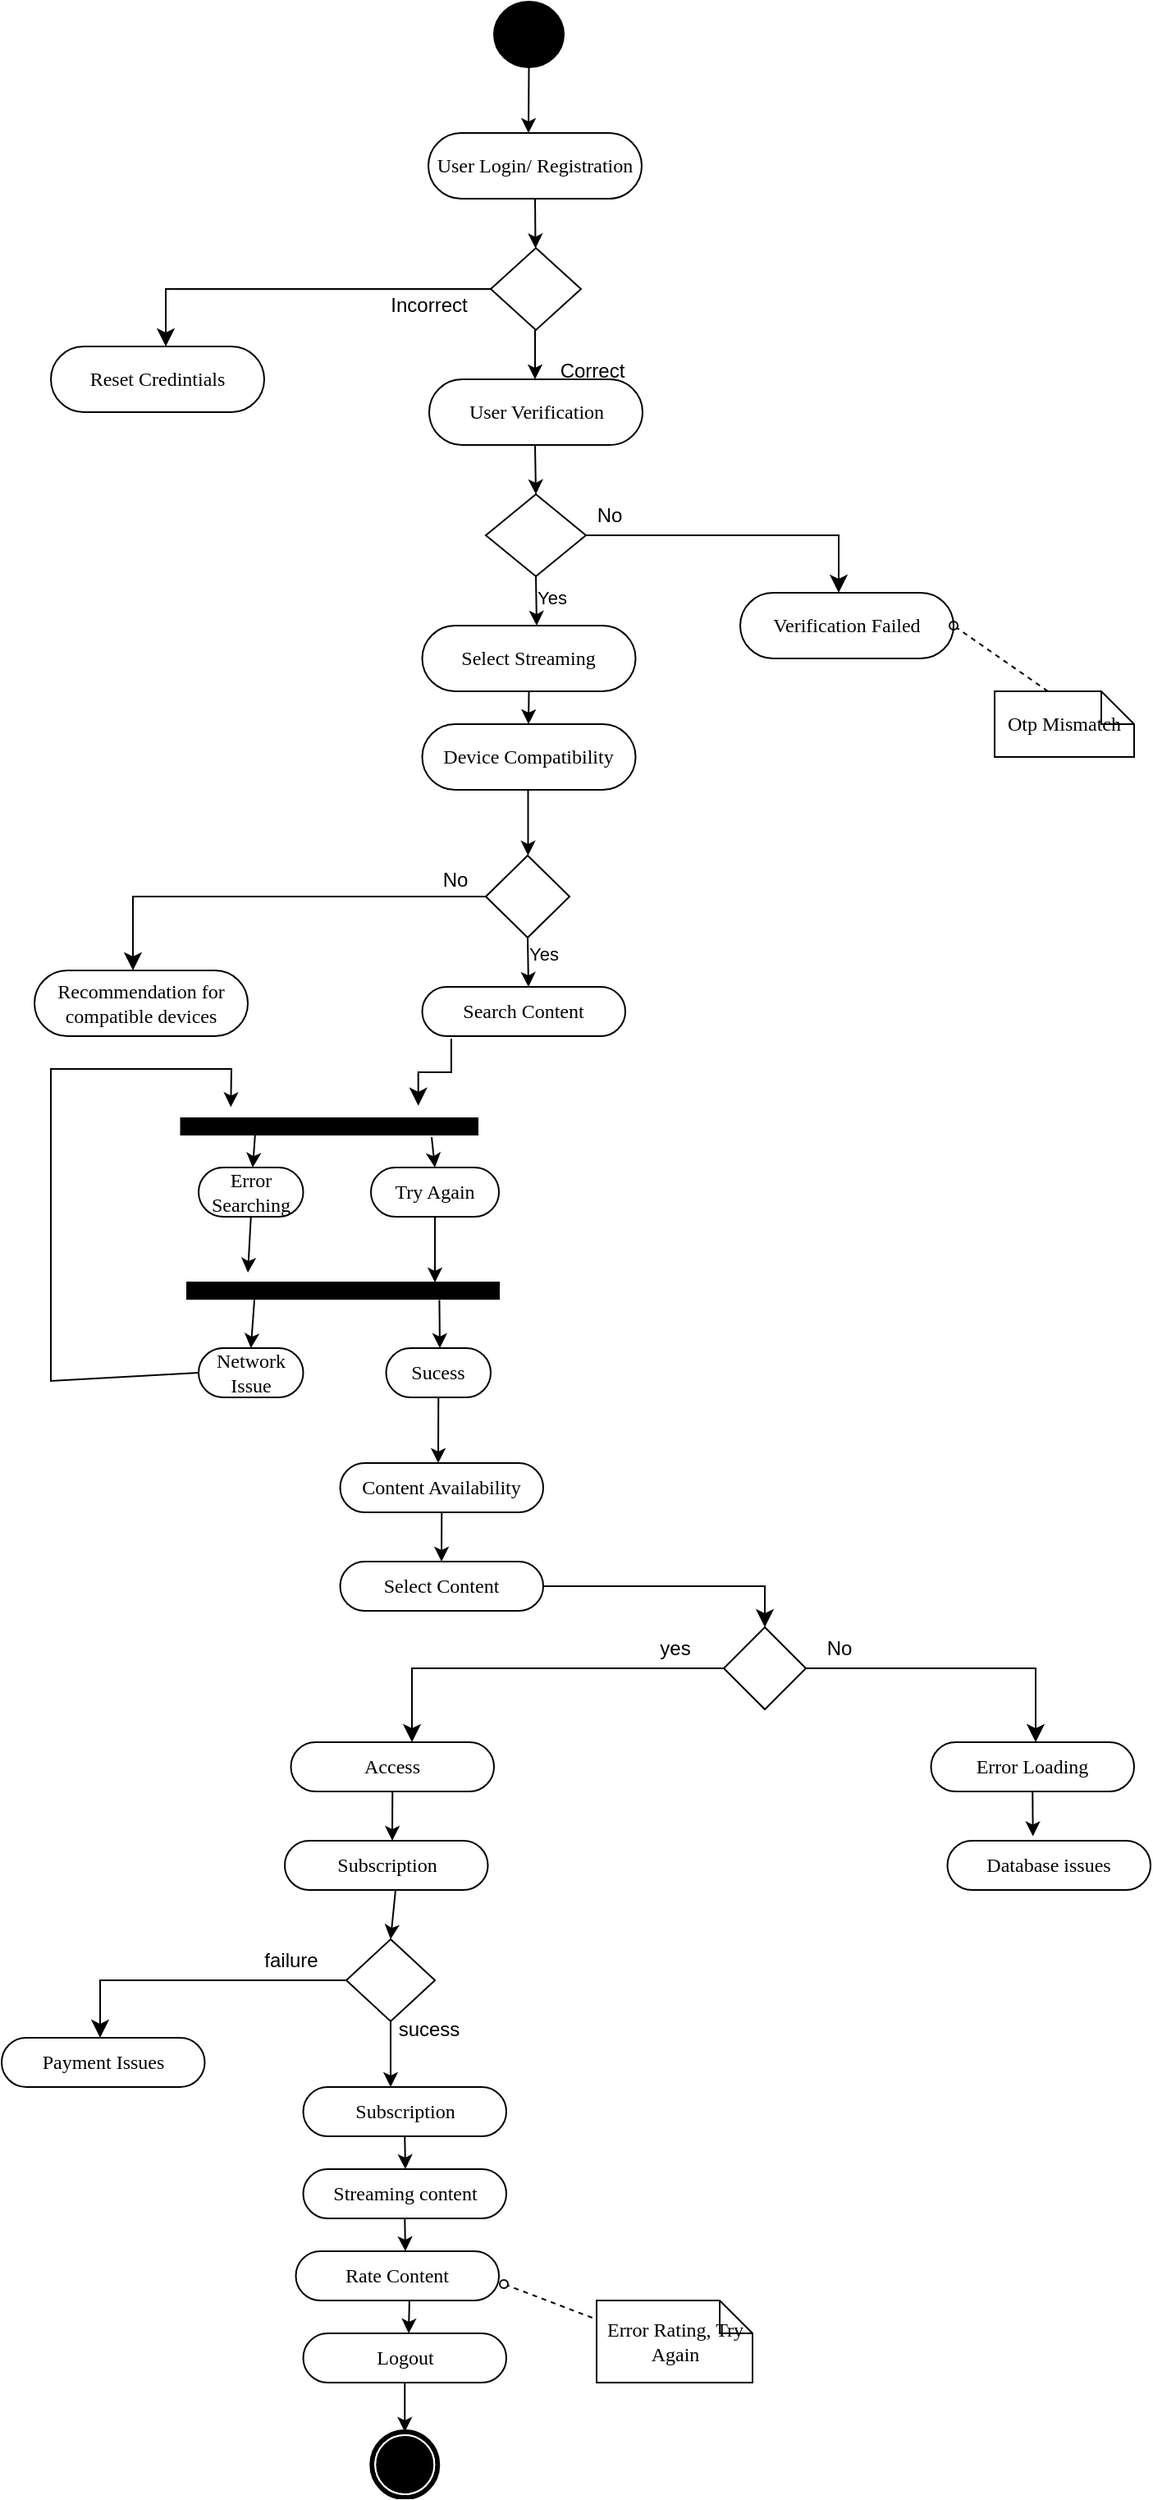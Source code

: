 <mxfile version="22.0.8" type="device">
  <diagram name="Page-1" id="0783ab3e-0a74-02c8-0abd-f7b4e66b4bec">
    <mxGraphModel dx="1500" dy="763" grid="1" gridSize="10" guides="1" tooltips="1" connect="1" arrows="1" fold="1" page="1" pageScale="1" pageWidth="850" pageHeight="1100" background="none" math="0" shadow="0">
      <root>
        <mxCell id="0" />
        <mxCell id="1" parent="0" />
        <mxCell id="HQDIqljjDy57_mh-VkCD-1" value="" style="ellipse;whiteSpace=wrap;html=1;rounded=0;shadow=0;comic=0;labelBackgroundColor=none;strokeWidth=1;fillColor=#000000;fontFamily=Verdana;fontSize=12;align=center;" vertex="1" parent="1">
          <mxGeometry x="400" y="1060" width="42.5" height="40" as="geometry" />
        </mxCell>
        <mxCell id="HQDIqljjDy57_mh-VkCD-5" value="User Login/ Registration" style="rounded=1;whiteSpace=wrap;html=1;shadow=0;comic=0;labelBackgroundColor=none;strokeWidth=1;fontFamily=Verdana;fontSize=12;align=center;arcSize=50;" vertex="1" parent="1">
          <mxGeometry x="360" y="1140" width="130" height="40" as="geometry" />
        </mxCell>
        <mxCell id="HQDIqljjDy57_mh-VkCD-6" value="" style="endArrow=classic;html=1;rounded=0;exitX=0.5;exitY=1;exitDx=0;exitDy=0;" edge="1" parent="1" source="HQDIqljjDy57_mh-VkCD-1">
          <mxGeometry width="50" height="50" relative="1" as="geometry">
            <mxPoint x="340" y="1160" as="sourcePoint" />
            <mxPoint x="421" y="1140" as="targetPoint" />
          </mxGeometry>
        </mxCell>
        <mxCell id="HQDIqljjDy57_mh-VkCD-7" value="" style="endArrow=classic;html=1;rounded=0;exitX=0.5;exitY=1;exitDx=0;exitDy=0;" edge="1" parent="1" source="HQDIqljjDy57_mh-VkCD-8">
          <mxGeometry width="50" height="50" relative="1" as="geometry">
            <mxPoint x="425" y="1180" as="sourcePoint" />
            <mxPoint x="425" y="1220" as="targetPoint" />
          </mxGeometry>
        </mxCell>
        <mxCell id="HQDIqljjDy57_mh-VkCD-9" value="Correct" style="text;html=1;strokeColor=none;fillColor=none;align=center;verticalAlign=middle;whiteSpace=wrap;rounded=0;" vertex="1" parent="1">
          <mxGeometry x="430" y="1270" width="60" height="30" as="geometry" />
        </mxCell>
        <mxCell id="HQDIqljjDy57_mh-VkCD-10" value="" style="endArrow=classic;html=1;rounded=0;exitX=0.5;exitY=1;exitDx=0;exitDy=0;" edge="1" parent="1" target="HQDIqljjDy57_mh-VkCD-8">
          <mxGeometry width="50" height="50" relative="1" as="geometry">
            <mxPoint x="425" y="1180" as="sourcePoint" />
            <mxPoint x="425" y="1220" as="targetPoint" />
          </mxGeometry>
        </mxCell>
        <mxCell id="HQDIqljjDy57_mh-VkCD-8" value="" style="rhombus;whiteSpace=wrap;html=1;" vertex="1" parent="1">
          <mxGeometry x="398" y="1210" width="55" height="50" as="geometry" />
        </mxCell>
        <mxCell id="HQDIqljjDy57_mh-VkCD-11" value="" style="endArrow=classic;html=1;rounded=0;" edge="1" parent="1">
          <mxGeometry width="50" height="50" relative="1" as="geometry">
            <mxPoint x="425" y="1260" as="sourcePoint" />
            <mxPoint x="425" y="1290" as="targetPoint" />
          </mxGeometry>
        </mxCell>
        <mxCell id="HQDIqljjDy57_mh-VkCD-13" value="" style="edgeStyle=segmentEdgeStyle;endArrow=classic;html=1;curved=0;rounded=0;endSize=8;startSize=8;exitX=0;exitY=0.5;exitDx=0;exitDy=0;" edge="1" parent="1" source="HQDIqljjDy57_mh-VkCD-8">
          <mxGeometry width="50" height="50" relative="1" as="geometry">
            <mxPoint x="160" y="1290" as="sourcePoint" />
            <mxPoint x="200" y="1270" as="targetPoint" />
          </mxGeometry>
        </mxCell>
        <mxCell id="HQDIqljjDy57_mh-VkCD-14" value="Reset Credintials" style="rounded=1;whiteSpace=wrap;html=1;shadow=0;comic=0;labelBackgroundColor=none;strokeWidth=1;fontFamily=Verdana;fontSize=12;align=center;arcSize=50;" vertex="1" parent="1">
          <mxGeometry x="130" y="1270" width="130" height="40" as="geometry" />
        </mxCell>
        <mxCell id="HQDIqljjDy57_mh-VkCD-15" value="User Verification" style="rounded=1;whiteSpace=wrap;html=1;shadow=0;comic=0;labelBackgroundColor=none;strokeWidth=1;fontFamily=Verdana;fontSize=12;align=center;arcSize=50;" vertex="1" parent="1">
          <mxGeometry x="360.5" y="1290" width="130" height="40" as="geometry" />
        </mxCell>
        <mxCell id="HQDIqljjDy57_mh-VkCD-16" value="Incorrect" style="text;html=1;align=center;verticalAlign=middle;resizable=0;points=[];autosize=1;strokeColor=none;fillColor=none;" vertex="1" parent="1">
          <mxGeometry x="325" y="1230" width="70" height="30" as="geometry" />
        </mxCell>
        <mxCell id="HQDIqljjDy57_mh-VkCD-19" value="" style="endArrow=classic;html=1;rounded=0;entryX=0.5;entryY=0;entryDx=0;entryDy=0;" edge="1" parent="1" target="HQDIqljjDy57_mh-VkCD-20">
          <mxGeometry width="50" height="50" relative="1" as="geometry">
            <mxPoint x="425" y="1330" as="sourcePoint" />
            <mxPoint x="425" y="1380" as="targetPoint" />
          </mxGeometry>
        </mxCell>
        <mxCell id="HQDIqljjDy57_mh-VkCD-20" value="" style="rhombus;whiteSpace=wrap;html=1;" vertex="1" parent="1">
          <mxGeometry x="395" y="1360" width="61" height="50" as="geometry" />
        </mxCell>
        <mxCell id="HQDIqljjDy57_mh-VkCD-21" value="" style="edgeStyle=segmentEdgeStyle;endArrow=classic;html=1;curved=0;rounded=0;endSize=8;startSize=8;exitX=1;exitY=0.5;exitDx=0;exitDy=0;" edge="1" parent="1" source="HQDIqljjDy57_mh-VkCD-20">
          <mxGeometry width="50" height="50" relative="1" as="geometry">
            <mxPoint x="560" y="1410" as="sourcePoint" />
            <mxPoint x="610" y="1420" as="targetPoint" />
          </mxGeometry>
        </mxCell>
        <mxCell id="HQDIqljjDy57_mh-VkCD-22" value="Verification Failed" style="rounded=1;whiteSpace=wrap;html=1;shadow=0;comic=0;labelBackgroundColor=none;strokeWidth=1;fontFamily=Verdana;fontSize=12;align=center;arcSize=50;" vertex="1" parent="1">
          <mxGeometry x="550" y="1420" width="130" height="40" as="geometry" />
        </mxCell>
        <mxCell id="HQDIqljjDy57_mh-VkCD-23" value="" style="endArrow=classic;html=1;rounded=0;exitX=0.5;exitY=1;exitDx=0;exitDy=0;" edge="1" parent="1" source="HQDIqljjDy57_mh-VkCD-20">
          <mxGeometry width="50" height="50" relative="1" as="geometry">
            <mxPoint x="310" y="1470" as="sourcePoint" />
            <mxPoint x="426" y="1440" as="targetPoint" />
          </mxGeometry>
        </mxCell>
        <mxCell id="HQDIqljjDy57_mh-VkCD-26" value="Yes" style="edgeLabel;html=1;align=center;verticalAlign=middle;resizable=0;points=[];" vertex="1" connectable="0" parent="HQDIqljjDy57_mh-VkCD-23">
          <mxGeometry x="-0.136" y="9" relative="1" as="geometry">
            <mxPoint as="offset" />
          </mxGeometry>
        </mxCell>
        <mxCell id="HQDIqljjDy57_mh-VkCD-24" value="Select Streaming" style="rounded=1;whiteSpace=wrap;html=1;shadow=0;comic=0;labelBackgroundColor=none;strokeWidth=1;fontFamily=Verdana;fontSize=12;align=center;arcSize=50;" vertex="1" parent="1">
          <mxGeometry x="356.25" y="1440" width="130" height="40" as="geometry" />
        </mxCell>
        <mxCell id="HQDIqljjDy57_mh-VkCD-25" value="No" style="text;html=1;align=center;verticalAlign=middle;resizable=0;points=[];autosize=1;strokeColor=none;fillColor=none;" vertex="1" parent="1">
          <mxGeometry x="450" y="1358" width="40" height="30" as="geometry" />
        </mxCell>
        <mxCell id="HQDIqljjDy57_mh-VkCD-27" value="Otp Mismatch" style="shape=note;whiteSpace=wrap;html=1;rounded=0;shadow=0;comic=0;labelBackgroundColor=none;strokeWidth=1;fontFamily=Verdana;fontSize=12;align=center;size=20;" vertex="1" parent="1">
          <mxGeometry x="705" y="1480" width="85" height="40" as="geometry" />
        </mxCell>
        <mxCell id="HQDIqljjDy57_mh-VkCD-28" value="" style="endArrow=classic;html=1;rounded=0;exitX=0.5;exitY=1;exitDx=0;exitDy=0;" edge="1" parent="1" source="HQDIqljjDy57_mh-VkCD-24">
          <mxGeometry width="50" height="50" relative="1" as="geometry">
            <mxPoint x="320" y="1540" as="sourcePoint" />
            <mxPoint x="421" y="1500" as="targetPoint" />
          </mxGeometry>
        </mxCell>
        <mxCell id="HQDIqljjDy57_mh-VkCD-29" value="Device Compatibility" style="rounded=1;whiteSpace=wrap;html=1;shadow=0;comic=0;labelBackgroundColor=none;strokeWidth=1;fontFamily=Verdana;fontSize=12;align=center;arcSize=50;" vertex="1" parent="1">
          <mxGeometry x="356.25" y="1500" width="130" height="40" as="geometry" />
        </mxCell>
        <mxCell id="HQDIqljjDy57_mh-VkCD-30" value="" style="rhombus;whiteSpace=wrap;html=1;" vertex="1" parent="1">
          <mxGeometry x="395" y="1580" width="51" height="50" as="geometry" />
        </mxCell>
        <mxCell id="HQDIqljjDy57_mh-VkCD-31" value="" style="endArrow=classic;html=1;rounded=0;" edge="1" parent="1">
          <mxGeometry width="50" height="50" relative="1" as="geometry">
            <mxPoint x="420.75" y="1540" as="sourcePoint" />
            <mxPoint x="420.75" y="1580" as="targetPoint" />
          </mxGeometry>
        </mxCell>
        <mxCell id="HQDIqljjDy57_mh-VkCD-32" value="" style="endArrow=classic;html=1;rounded=0;exitX=0.5;exitY=1;exitDx=0;exitDy=0;" edge="1" parent="1" source="HQDIqljjDy57_mh-VkCD-30">
          <mxGeometry width="50" height="50" relative="1" as="geometry">
            <mxPoint x="290" y="1700" as="sourcePoint" />
            <mxPoint x="421" y="1660" as="targetPoint" />
          </mxGeometry>
        </mxCell>
        <mxCell id="HQDIqljjDy57_mh-VkCD-33" value="" style="edgeStyle=segmentEdgeStyle;endArrow=classic;html=1;curved=0;rounded=0;endSize=8;startSize=8;exitX=0;exitY=0.5;exitDx=0;exitDy=0;" edge="1" parent="1" source="HQDIqljjDy57_mh-VkCD-30">
          <mxGeometry width="50" height="50" relative="1" as="geometry">
            <mxPoint x="130" y="1670" as="sourcePoint" />
            <mxPoint x="180" y="1650" as="targetPoint" />
          </mxGeometry>
        </mxCell>
        <mxCell id="HQDIqljjDy57_mh-VkCD-34" value="Recommendation for compatible devices" style="rounded=1;whiteSpace=wrap;html=1;shadow=0;comic=0;labelBackgroundColor=none;strokeWidth=1;fontFamily=Verdana;fontSize=12;align=center;arcSize=50;" vertex="1" parent="1">
          <mxGeometry x="120" y="1650" width="130" height="40" as="geometry" />
        </mxCell>
        <mxCell id="HQDIqljjDy57_mh-VkCD-35" value="Yes" style="edgeLabel;html=1;align=center;verticalAlign=middle;resizable=0;points=[];" vertex="1" connectable="0" parent="1">
          <mxGeometry x="429.995" y="1639.998" as="geometry" />
        </mxCell>
        <mxCell id="HQDIqljjDy57_mh-VkCD-36" value="Search Content" style="rounded=1;whiteSpace=wrap;html=1;shadow=0;comic=0;labelBackgroundColor=none;strokeWidth=1;fontFamily=Verdana;fontSize=12;align=center;arcSize=50;" vertex="1" parent="1">
          <mxGeometry x="356.25" y="1660" width="123.75" height="30" as="geometry" />
        </mxCell>
        <mxCell id="HQDIqljjDy57_mh-VkCD-37" value="No" style="text;html=1;align=center;verticalAlign=middle;resizable=0;points=[];autosize=1;strokeColor=none;fillColor=none;" vertex="1" parent="1">
          <mxGeometry x="356.25" y="1580" width="40" height="30" as="geometry" />
        </mxCell>
        <mxCell id="HQDIqljjDy57_mh-VkCD-38" value="" style="whiteSpace=wrap;html=1;rounded=0;shadow=0;comic=0;labelBackgroundColor=none;strokeWidth=1;fillColor=#000000;fontFamily=Verdana;fontSize=12;align=center;rotation=0;" vertex="1" parent="1">
          <mxGeometry x="209.25" y="1740" width="180.75" height="10" as="geometry" />
        </mxCell>
        <mxCell id="HQDIqljjDy57_mh-VkCD-39" value="" style="edgeStyle=elbowEdgeStyle;elbow=vertical;endArrow=classic;html=1;curved=0;rounded=0;endSize=8;startSize=8;entryX=0.8;entryY=-0.76;entryDx=0;entryDy=0;entryPerimeter=0;exitX=0.143;exitY=1.053;exitDx=0;exitDy=0;exitPerimeter=0;" edge="1" parent="1" source="HQDIqljjDy57_mh-VkCD-36" target="HQDIqljjDy57_mh-VkCD-38">
          <mxGeometry width="50" height="50" relative="1" as="geometry">
            <mxPoint x="530" y="1720" as="sourcePoint" />
            <mxPoint x="580" y="1670" as="targetPoint" />
          </mxGeometry>
        </mxCell>
        <mxCell id="HQDIqljjDy57_mh-VkCD-41" value="" style="endArrow=classic;html=1;rounded=0;exitX=0.25;exitY=1;exitDx=0;exitDy=0;" edge="1" parent="1" source="HQDIqljjDy57_mh-VkCD-45">
          <mxGeometry width="50" height="50" relative="1" as="geometry">
            <mxPoint x="60" y="1820" as="sourcePoint" />
            <mxPoint x="246" y="1780" as="targetPoint" />
          </mxGeometry>
        </mxCell>
        <mxCell id="HQDIqljjDy57_mh-VkCD-42" value="" style="whiteSpace=wrap;html=1;rounded=0;shadow=0;comic=0;labelBackgroundColor=none;strokeWidth=1;fillColor=#000000;fontFamily=Verdana;fontSize=12;align=center;rotation=0;" vertex="1" parent="1">
          <mxGeometry x="213" y="1840" width="190" height="10" as="geometry" />
        </mxCell>
        <mxCell id="HQDIqljjDy57_mh-VkCD-44" value="Try Again" style="rounded=1;whiteSpace=wrap;html=1;shadow=0;comic=0;labelBackgroundColor=none;strokeWidth=1;fontFamily=Verdana;fontSize=12;align=center;arcSize=50;" vertex="1" parent="1">
          <mxGeometry x="325" y="1770" width="78" height="30" as="geometry" />
        </mxCell>
        <mxCell id="HQDIqljjDy57_mh-VkCD-47" value="" style="endArrow=classic;html=1;rounded=0;exitX=0.845;exitY=1.16;exitDx=0;exitDy=0;exitPerimeter=0;entryX=0.5;entryY=0;entryDx=0;entryDy=0;" edge="1" parent="1" source="HQDIqljjDy57_mh-VkCD-38" target="HQDIqljjDy57_mh-VkCD-44">
          <mxGeometry width="50" height="50" relative="1" as="geometry">
            <mxPoint x="320" y="1900" as="sourcePoint" />
            <mxPoint x="320" y="1920" as="targetPoint" />
          </mxGeometry>
        </mxCell>
        <mxCell id="HQDIqljjDy57_mh-VkCD-48" value="" style="endArrow=classic;html=1;rounded=0;exitX=0.25;exitY=1;exitDx=0;exitDy=0;" edge="1" parent="1" source="HQDIqljjDy57_mh-VkCD-38" target="HQDIqljjDy57_mh-VkCD-45">
          <mxGeometry width="50" height="50" relative="1" as="geometry">
            <mxPoint x="254" y="1750" as="sourcePoint" />
            <mxPoint x="246" y="1780" as="targetPoint" />
          </mxGeometry>
        </mxCell>
        <mxCell id="HQDIqljjDy57_mh-VkCD-45" value="Error Searching" style="rounded=1;whiteSpace=wrap;html=1;shadow=0;comic=0;labelBackgroundColor=none;strokeWidth=1;fontFamily=Verdana;fontSize=12;align=center;arcSize=50;" vertex="1" parent="1">
          <mxGeometry x="220" y="1770" width="63.75" height="30" as="geometry" />
        </mxCell>
        <mxCell id="HQDIqljjDy57_mh-VkCD-50" value="" style="endArrow=classic;html=1;rounded=0;exitX=0.5;exitY=1;exitDx=0;exitDy=0;" edge="1" parent="1" source="HQDIqljjDy57_mh-VkCD-44">
          <mxGeometry width="50" height="50" relative="1" as="geometry">
            <mxPoint x="330" y="1960" as="sourcePoint" />
            <mxPoint x="364" y="1840" as="targetPoint" />
          </mxGeometry>
        </mxCell>
        <mxCell id="HQDIqljjDy57_mh-VkCD-51" value="" style="endArrow=classic;html=1;rounded=0;exitX=0.5;exitY=1;exitDx=0;exitDy=0;entryX=0.195;entryY=-0.6;entryDx=0;entryDy=0;entryPerimeter=0;" edge="1" parent="1" source="HQDIqljjDy57_mh-VkCD-45" target="HQDIqljjDy57_mh-VkCD-42">
          <mxGeometry width="50" height="50" relative="1" as="geometry">
            <mxPoint x="80" y="1880" as="sourcePoint" />
            <mxPoint x="80" y="1910" as="targetPoint" />
          </mxGeometry>
        </mxCell>
        <mxCell id="HQDIqljjDy57_mh-VkCD-52" value="Network Issue" style="rounded=1;whiteSpace=wrap;html=1;shadow=0;comic=0;labelBackgroundColor=none;strokeWidth=1;fontFamily=Verdana;fontSize=12;align=center;arcSize=50;" vertex="1" parent="1">
          <mxGeometry x="220" y="1880" width="63.75" height="30" as="geometry" />
        </mxCell>
        <mxCell id="HQDIqljjDy57_mh-VkCD-53" value="" style="endArrow=classic;html=1;rounded=0;exitX=0.216;exitY=1;exitDx=0;exitDy=0;exitPerimeter=0;entryX=0.5;entryY=0;entryDx=0;entryDy=0;" edge="1" parent="1" source="HQDIqljjDy57_mh-VkCD-42" target="HQDIqljjDy57_mh-VkCD-52">
          <mxGeometry width="50" height="50" relative="1" as="geometry">
            <mxPoint x="60" y="1850" as="sourcePoint" />
            <mxPoint x="60" y="1880" as="targetPoint" />
          </mxGeometry>
        </mxCell>
        <mxCell id="HQDIqljjDy57_mh-VkCD-54" value="" style="endArrow=classic;html=1;rounded=0;exitX=0.809;exitY=1.08;exitDx=0;exitDy=0;exitPerimeter=0;" edge="1" parent="1" source="HQDIqljjDy57_mh-VkCD-42">
          <mxGeometry width="50" height="50" relative="1" as="geometry">
            <mxPoint x="360" y="1920" as="sourcePoint" />
            <mxPoint x="367" y="1880" as="targetPoint" />
          </mxGeometry>
        </mxCell>
        <mxCell id="HQDIqljjDy57_mh-VkCD-55" value="Sucess" style="rounded=1;whiteSpace=wrap;html=1;shadow=0;comic=0;labelBackgroundColor=none;strokeWidth=1;fontFamily=Verdana;fontSize=12;align=center;arcSize=50;" vertex="1" parent="1">
          <mxGeometry x="334.25" y="1880" width="63.75" height="30" as="geometry" />
        </mxCell>
        <mxCell id="HQDIqljjDy57_mh-VkCD-57" value="" style="endArrow=classic;html=1;rounded=0;exitX=0;exitY=0.5;exitDx=0;exitDy=0;entryX=0.168;entryY=-0.68;entryDx=0;entryDy=0;entryPerimeter=0;" edge="1" parent="1" source="HQDIqljjDy57_mh-VkCD-52" target="HQDIqljjDy57_mh-VkCD-38">
          <mxGeometry width="50" height="50" relative="1" as="geometry">
            <mxPoint x="90" y="1830" as="sourcePoint" />
            <mxPoint x="180" y="1750" as="targetPoint" />
            <Array as="points">
              <mxPoint x="130" y="1900" />
              <mxPoint x="130" y="1710" />
              <mxPoint x="240" y="1710" />
            </Array>
          </mxGeometry>
        </mxCell>
        <mxCell id="HQDIqljjDy57_mh-VkCD-58" value="" style="endArrow=classic;html=1;rounded=0;exitX=0.5;exitY=1;exitDx=0;exitDy=0;" edge="1" parent="1" source="HQDIqljjDy57_mh-VkCD-55">
          <mxGeometry width="50" height="50" relative="1" as="geometry">
            <mxPoint x="420" y="1990" as="sourcePoint" />
            <mxPoint x="366" y="1950" as="targetPoint" />
          </mxGeometry>
        </mxCell>
        <mxCell id="HQDIqljjDy57_mh-VkCD-59" value="Content Availability" style="rounded=1;whiteSpace=wrap;html=1;shadow=0;comic=0;labelBackgroundColor=none;strokeWidth=1;fontFamily=Verdana;fontSize=12;align=center;arcSize=50;" vertex="1" parent="1">
          <mxGeometry x="306.25" y="1950" width="123.75" height="30" as="geometry" />
        </mxCell>
        <mxCell id="HQDIqljjDy57_mh-VkCD-61" value="" style="endArrow=classic;html=1;rounded=0;exitX=0.5;exitY=1;exitDx=0;exitDy=0;" edge="1" parent="1" source="HQDIqljjDy57_mh-VkCD-59">
          <mxGeometry width="50" height="50" relative="1" as="geometry">
            <mxPoint x="350" y="2060" as="sourcePoint" />
            <mxPoint x="368" y="2010" as="targetPoint" />
          </mxGeometry>
        </mxCell>
        <mxCell id="HQDIqljjDy57_mh-VkCD-62" value="Select Content" style="rounded=1;whiteSpace=wrap;html=1;shadow=0;comic=0;labelBackgroundColor=none;strokeWidth=1;fontFamily=Verdana;fontSize=12;align=center;arcSize=50;" vertex="1" parent="1">
          <mxGeometry x="306.25" y="2010" width="123.75" height="30" as="geometry" />
        </mxCell>
        <mxCell id="HQDIqljjDy57_mh-VkCD-64" value="" style="edgeStyle=segmentEdgeStyle;endArrow=classic;html=1;curved=0;rounded=0;endSize=8;startSize=8;exitX=1;exitY=0.5;exitDx=0;exitDy=0;entryX=0.5;entryY=0;entryDx=0;entryDy=0;" edge="1" parent="1" source="HQDIqljjDy57_mh-VkCD-62" target="HQDIqljjDy57_mh-VkCD-65">
          <mxGeometry width="50" height="50" relative="1" as="geometry">
            <mxPoint x="460" y="2030" as="sourcePoint" />
            <mxPoint x="570" y="2050" as="targetPoint" />
          </mxGeometry>
        </mxCell>
        <mxCell id="HQDIqljjDy57_mh-VkCD-65" value="" style="rhombus;whiteSpace=wrap;html=1;" vertex="1" parent="1">
          <mxGeometry x="540" y="2050" width="50" height="50" as="geometry" />
        </mxCell>
        <mxCell id="HQDIqljjDy57_mh-VkCD-67" value="" style="edgeStyle=segmentEdgeStyle;endArrow=classic;html=1;curved=0;rounded=0;endSize=8;startSize=8;exitX=1;exitY=0.5;exitDx=0;exitDy=0;" edge="1" parent="1" source="HQDIqljjDy57_mh-VkCD-65">
          <mxGeometry width="50" height="50" relative="1" as="geometry">
            <mxPoint x="540" y="2100" as="sourcePoint" />
            <mxPoint x="730" y="2120" as="targetPoint" />
          </mxGeometry>
        </mxCell>
        <mxCell id="HQDIqljjDy57_mh-VkCD-68" value="No" style="text;html=1;align=center;verticalAlign=middle;resizable=0;points=[];autosize=1;strokeColor=none;fillColor=none;" vertex="1" parent="1">
          <mxGeometry x="590" y="2048" width="40" height="30" as="geometry" />
        </mxCell>
        <mxCell id="HQDIqljjDy57_mh-VkCD-69" value="Error Loading" style="rounded=1;whiteSpace=wrap;html=1;shadow=0;comic=0;labelBackgroundColor=none;strokeWidth=1;fontFamily=Verdana;fontSize=12;align=center;arcSize=50;" vertex="1" parent="1">
          <mxGeometry x="666.25" y="2120" width="123.75" height="30" as="geometry" />
        </mxCell>
        <mxCell id="HQDIqljjDy57_mh-VkCD-70" value="Database issues" style="rounded=1;whiteSpace=wrap;html=1;shadow=0;comic=0;labelBackgroundColor=none;strokeWidth=1;fontFamily=Verdana;fontSize=12;align=center;arcSize=50;" vertex="1" parent="1">
          <mxGeometry x="676.25" y="2180" width="123.75" height="30" as="geometry" />
        </mxCell>
        <mxCell id="HQDIqljjDy57_mh-VkCD-71" value="" style="endArrow=classic;html=1;rounded=0;exitX=0.5;exitY=1;exitDx=0;exitDy=0;entryX=0.421;entryY=-0.093;entryDx=0;entryDy=0;entryPerimeter=0;" edge="1" parent="1" source="HQDIqljjDy57_mh-VkCD-69" target="HQDIqljjDy57_mh-VkCD-70">
          <mxGeometry width="50" height="50" relative="1" as="geometry">
            <mxPoint x="460" y="2180" as="sourcePoint" />
            <mxPoint x="460" y="2250" as="targetPoint" />
          </mxGeometry>
        </mxCell>
        <mxCell id="HQDIqljjDy57_mh-VkCD-73" value="" style="edgeStyle=segmentEdgeStyle;endArrow=classic;html=1;curved=0;rounded=0;endSize=8;startSize=8;exitX=0;exitY=0.5;exitDx=0;exitDy=0;" edge="1" parent="1" source="HQDIqljjDy57_mh-VkCD-65">
          <mxGeometry width="50" height="50" relative="1" as="geometry">
            <mxPoint x="370" y="2270" as="sourcePoint" />
            <mxPoint x="350" y="2120" as="targetPoint" />
          </mxGeometry>
        </mxCell>
        <mxCell id="HQDIqljjDy57_mh-VkCD-74" value="yes" style="text;html=1;align=center;verticalAlign=middle;resizable=0;points=[];autosize=1;strokeColor=none;fillColor=none;" vertex="1" parent="1">
          <mxGeometry x="490" y="2048" width="40" height="30" as="geometry" />
        </mxCell>
        <mxCell id="HQDIqljjDy57_mh-VkCD-75" value="Access" style="rounded=1;whiteSpace=wrap;html=1;shadow=0;comic=0;labelBackgroundColor=none;strokeWidth=1;fontFamily=Verdana;fontSize=12;align=center;arcSize=50;" vertex="1" parent="1">
          <mxGeometry x="276.25" y="2120" width="123.75" height="30" as="geometry" />
        </mxCell>
        <mxCell id="HQDIqljjDy57_mh-VkCD-76" value="" style="endArrow=classic;html=1;rounded=0;exitX=0.5;exitY=1;exitDx=0;exitDy=0;" edge="1" parent="1" source="HQDIqljjDy57_mh-VkCD-75">
          <mxGeometry width="50" height="50" relative="1" as="geometry">
            <mxPoint x="230" y="2200" as="sourcePoint" />
            <mxPoint x="338" y="2180" as="targetPoint" />
          </mxGeometry>
        </mxCell>
        <mxCell id="HQDIqljjDy57_mh-VkCD-77" value="Subscription" style="rounded=1;whiteSpace=wrap;html=1;shadow=0;comic=0;labelBackgroundColor=none;strokeWidth=1;fontFamily=Verdana;fontSize=12;align=center;arcSize=50;" vertex="1" parent="1">
          <mxGeometry x="272.5" y="2180" width="123.75" height="30" as="geometry" />
        </mxCell>
        <mxCell id="HQDIqljjDy57_mh-VkCD-78" value="" style="rhombus;whiteSpace=wrap;html=1;" vertex="1" parent="1">
          <mxGeometry x="310" y="2240" width="54" height="50" as="geometry" />
        </mxCell>
        <mxCell id="HQDIqljjDy57_mh-VkCD-79" value="" style="endArrow=classic;html=1;rounded=0;entryX=0.5;entryY=0;entryDx=0;entryDy=0;" edge="1" parent="1" target="HQDIqljjDy57_mh-VkCD-78">
          <mxGeometry width="50" height="50" relative="1" as="geometry">
            <mxPoint x="340" y="2210" as="sourcePoint" />
            <mxPoint x="600" y="2220" as="targetPoint" />
          </mxGeometry>
        </mxCell>
        <mxCell id="HQDIqljjDy57_mh-VkCD-80" value="" style="edgeStyle=segmentEdgeStyle;endArrow=classic;html=1;curved=0;rounded=0;endSize=8;startSize=8;exitX=0;exitY=0.5;exitDx=0;exitDy=0;" edge="1" parent="1" source="HQDIqljjDy57_mh-VkCD-78">
          <mxGeometry width="50" height="50" relative="1" as="geometry">
            <mxPoint x="140" y="2240" as="sourcePoint" />
            <mxPoint x="160" y="2300" as="targetPoint" />
          </mxGeometry>
        </mxCell>
        <mxCell id="HQDIqljjDy57_mh-VkCD-81" value="Payment Issues" style="rounded=1;whiteSpace=wrap;html=1;shadow=0;comic=0;labelBackgroundColor=none;strokeWidth=1;fontFamily=Verdana;fontSize=12;align=center;arcSize=50;" vertex="1" parent="1">
          <mxGeometry x="100" y="2300" width="123.75" height="30" as="geometry" />
        </mxCell>
        <mxCell id="HQDIqljjDy57_mh-VkCD-82" value="" style="endArrow=classic;html=1;rounded=0;exitX=0.5;exitY=1;exitDx=0;exitDy=0;" edge="1" parent="1" source="HQDIqljjDy57_mh-VkCD-78">
          <mxGeometry width="50" height="50" relative="1" as="geometry">
            <mxPoint x="300" y="2370" as="sourcePoint" />
            <mxPoint x="337" y="2330" as="targetPoint" />
          </mxGeometry>
        </mxCell>
        <mxCell id="HQDIqljjDy57_mh-VkCD-83" value="sucess" style="text;html=1;align=center;verticalAlign=middle;resizable=0;points=[];autosize=1;strokeColor=none;fillColor=none;" vertex="1" parent="1">
          <mxGeometry x="330" y="2280" width="60" height="30" as="geometry" />
        </mxCell>
        <mxCell id="HQDIqljjDy57_mh-VkCD-84" value="failure" style="text;html=1;align=center;verticalAlign=middle;resizable=0;points=[];autosize=1;strokeColor=none;fillColor=none;" vertex="1" parent="1">
          <mxGeometry x="246.25" y="2238" width="60" height="30" as="geometry" />
        </mxCell>
        <mxCell id="HQDIqljjDy57_mh-VkCD-85" value="Subscription" style="rounded=1;whiteSpace=wrap;html=1;shadow=0;comic=0;labelBackgroundColor=none;strokeWidth=1;fontFamily=Verdana;fontSize=12;align=center;arcSize=50;" vertex="1" parent="1">
          <mxGeometry x="283.75" y="2330" width="123.75" height="30" as="geometry" />
        </mxCell>
        <mxCell id="HQDIqljjDy57_mh-VkCD-86" value="" style="endArrow=classic;html=1;rounded=0;exitX=0.5;exitY=1;exitDx=0;exitDy=0;" edge="1" parent="1" source="HQDIqljjDy57_mh-VkCD-85">
          <mxGeometry width="50" height="50" relative="1" as="geometry">
            <mxPoint x="300" y="2470" as="sourcePoint" />
            <mxPoint x="346" y="2380" as="targetPoint" />
          </mxGeometry>
        </mxCell>
        <mxCell id="HQDIqljjDy57_mh-VkCD-87" value="Streaming content" style="rounded=1;whiteSpace=wrap;html=1;shadow=0;comic=0;labelBackgroundColor=none;strokeWidth=1;fontFamily=Verdana;fontSize=12;align=center;arcSize=50;" vertex="1" parent="1">
          <mxGeometry x="283.75" y="2380" width="123.75" height="30" as="geometry" />
        </mxCell>
        <mxCell id="HQDIqljjDy57_mh-VkCD-88" value="" style="endArrow=classic;html=1;rounded=0;exitX=0.5;exitY=1;exitDx=0;exitDy=0;" edge="1" parent="1" source="HQDIqljjDy57_mh-VkCD-87">
          <mxGeometry width="50" height="50" relative="1" as="geometry">
            <mxPoint x="330" y="2510" as="sourcePoint" />
            <mxPoint x="346" y="2430" as="targetPoint" />
          </mxGeometry>
        </mxCell>
        <mxCell id="HQDIqljjDy57_mh-VkCD-89" value="Rate Content" style="rounded=1;whiteSpace=wrap;html=1;shadow=0;comic=0;labelBackgroundColor=none;strokeWidth=1;fontFamily=Verdana;fontSize=12;align=center;arcSize=50;" vertex="1" parent="1">
          <mxGeometry x="279.25" y="2430" width="123.75" height="30" as="geometry" />
        </mxCell>
        <mxCell id="HQDIqljjDy57_mh-VkCD-90" style="edgeStyle=none;rounded=0;html=1;dashed=1;labelBackgroundColor=none;startArrow=none;startFill=0;startSize=5;endArrow=oval;endFill=0;endSize=5;jettySize=auto;orthogonalLoop=1;strokeWidth=1;fontFamily=Verdana;fontSize=12;exitX=0;exitY=0;exitDx=32.5;exitDy=0;exitPerimeter=0;entryX=1;entryY=0.5;entryDx=0;entryDy=0;" edge="1" parent="1" source="HQDIqljjDy57_mh-VkCD-27" target="HQDIqljjDy57_mh-VkCD-22">
          <mxGeometry relative="1" as="geometry">
            <mxPoint x="710" y="308" as="sourcePoint" />
            <mxPoint x="690" y="1444.8" as="targetPoint" />
          </mxGeometry>
        </mxCell>
        <mxCell id="HQDIqljjDy57_mh-VkCD-91" value="" style="endArrow=classic;html=1;rounded=0;exitX=0.559;exitY=1.013;exitDx=0;exitDy=0;exitPerimeter=0;" edge="1" parent="1" source="HQDIqljjDy57_mh-VkCD-89">
          <mxGeometry width="50" height="50" relative="1" as="geometry">
            <mxPoint x="310" y="2560" as="sourcePoint" />
            <mxPoint x="348" y="2480" as="targetPoint" />
          </mxGeometry>
        </mxCell>
        <mxCell id="HQDIqljjDy57_mh-VkCD-92" value="" style="shape=mxgraph.bpmn.shape;html=1;verticalLabelPosition=bottom;labelBackgroundColor=#ffffff;verticalAlign=top;perimeter=ellipsePerimeter;outline=end;symbol=terminate;rounded=0;shadow=0;comic=0;strokeWidth=1;fontFamily=Verdana;fontSize=12;align=center;" vertex="1" parent="1">
          <mxGeometry x="325.63" y="2540" width="40" height="40" as="geometry" />
        </mxCell>
        <mxCell id="HQDIqljjDy57_mh-VkCD-94" value="Logout" style="rounded=1;whiteSpace=wrap;html=1;shadow=0;comic=0;labelBackgroundColor=none;strokeWidth=1;fontFamily=Verdana;fontSize=12;align=center;arcSize=50;" vertex="1" parent="1">
          <mxGeometry x="283.75" y="2480" width="123.75" height="30" as="geometry" />
        </mxCell>
        <mxCell id="HQDIqljjDy57_mh-VkCD-96" value="Error Rating, Try Again" style="shape=note;whiteSpace=wrap;html=1;rounded=0;shadow=0;comic=0;labelBackgroundColor=none;strokeWidth=1;fontFamily=Verdana;fontSize=12;align=center;size=20;" vertex="1" parent="1">
          <mxGeometry x="462.5" y="2460" width="95" height="50" as="geometry" />
        </mxCell>
        <mxCell id="HQDIqljjDy57_mh-VkCD-97" value="" style="endArrow=classic;html=1;rounded=0;exitX=0.5;exitY=1;exitDx=0;exitDy=0;entryX=0.5;entryY=0;entryDx=0;entryDy=0;" edge="1" parent="1" source="HQDIqljjDy57_mh-VkCD-94" target="HQDIqljjDy57_mh-VkCD-92">
          <mxGeometry width="50" height="50" relative="1" as="geometry">
            <mxPoint x="450" y="2710" as="sourcePoint" />
            <mxPoint x="500" y="2660" as="targetPoint" />
          </mxGeometry>
        </mxCell>
        <mxCell id="HQDIqljjDy57_mh-VkCD-98" style="edgeStyle=none;rounded=0;html=1;dashed=1;labelBackgroundColor=none;startArrow=none;startFill=0;startSize=5;endArrow=oval;endFill=0;endSize=5;jettySize=auto;orthogonalLoop=1;strokeWidth=1;fontFamily=Verdana;fontSize=12;exitX=-0.028;exitY=0.21;exitDx=0;exitDy=0;exitPerimeter=0;" edge="1" parent="1" source="HQDIqljjDy57_mh-VkCD-96">
          <mxGeometry relative="1" as="geometry">
            <mxPoint x="514" y="2390" as="sourcePoint" />
            <mxPoint x="406" y="2450" as="targetPoint" />
          </mxGeometry>
        </mxCell>
      </root>
    </mxGraphModel>
  </diagram>
</mxfile>
